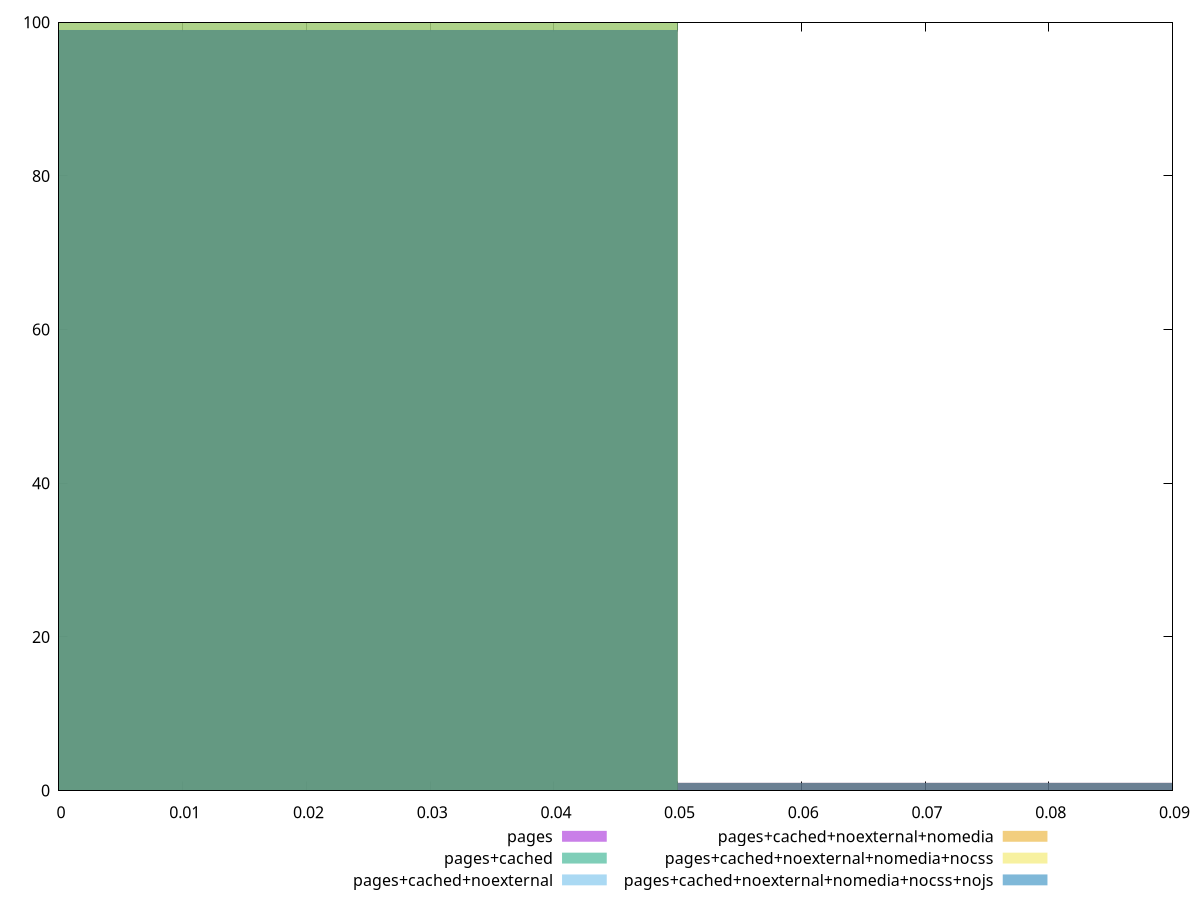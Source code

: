 reset

$pages <<EOF
0 99
0.1 1
EOF

$pagesCached <<EOF
0 100
EOF

$pagesCachedNoexternal <<EOF
0 100
EOF

$pagesCachedNoexternalNomedia <<EOF
0 99
0.1 1
EOF

$pagesCachedNoexternalNomediaNocss <<EOF
0 100
EOF

$pagesCachedNoexternalNomediaNocssNojs <<EOF
0 99
0.1 1
EOF

set key outside below
set boxwidth 0.1
set xrange [0:0.09]
set yrange [0:100]
set trange [0:100]
set style fill transparent solid 0.5 noborder
set terminal svg size 640, 540 enhanced background rgb 'white'
set output "reprap/uses-http2/comparison/histogram/all_score.svg"

plot $pages title "pages" with boxes, \
     $pagesCached title "pages+cached" with boxes, \
     $pagesCachedNoexternal title "pages+cached+noexternal" with boxes, \
     $pagesCachedNoexternalNomedia title "pages+cached+noexternal+nomedia" with boxes, \
     $pagesCachedNoexternalNomediaNocss title "pages+cached+noexternal+nomedia+nocss" with boxes, \
     $pagesCachedNoexternalNomediaNocssNojs title "pages+cached+noexternal+nomedia+nocss+nojs" with boxes

reset
